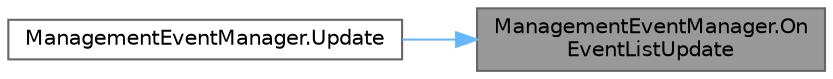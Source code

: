 digraph "ManagementEventManager.OnEventListUpdate"
{
 // LATEX_PDF_SIZE
  bgcolor="transparent";
  edge [fontname=Helvetica,fontsize=10,labelfontname=Helvetica,labelfontsize=10];
  node [fontname=Helvetica,fontsize=10,shape=box,height=0.2,width=0.4];
  rankdir="RL";
  Node1 [id="Node000001",label="ManagementEventManager.On\lEventListUpdate",height=0.2,width=0.4,color="gray40", fillcolor="grey60", style="filled", fontcolor="black",tooltip="追加されたイベント群の抽選・実行を行う"];
  Node1 -> Node2 [id="edge1_Node000001_Node000002",dir="back",color="steelblue1",style="solid",tooltip=" "];
  Node2 [id="Node000002",label="ManagementEventManager.Update",height=0.2,width=0.4,color="grey40", fillcolor="white", style="filled",URL="$class_management_event_manager.html#a0fc57ac5875d468c184f265993fcd65b",tooltip=" "];
}
